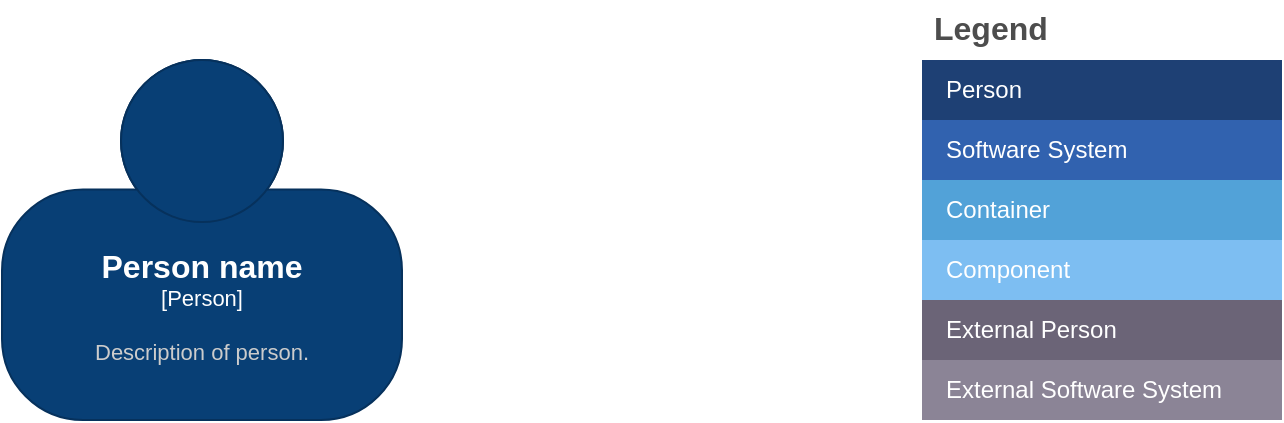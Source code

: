<mxfile version="22.0.4" type="github">
  <diagram name="Página-1" id="GgNMkUaxckjUXU5M4LVx">
    <mxGraphModel dx="2074" dy="758" grid="1" gridSize="10" guides="1" tooltips="1" connect="1" arrows="1" fold="1" page="1" pageScale="1" pageWidth="827" pageHeight="1169" math="0" shadow="0">
      <root>
        <mxCell id="0" />
        <mxCell id="1" parent="0" />
        <object placeholders="1" c4Name="Person name" c4Type="Person" c4Description="Description of person." label="&lt;font style=&quot;font-size: 16px&quot;&gt;&lt;b&gt;%c4Name%&lt;/b&gt;&lt;/font&gt;&lt;div&gt;[%c4Type%]&lt;/div&gt;&lt;br&gt;&lt;div&gt;&lt;font style=&quot;font-size: 11px&quot;&gt;&lt;font color=&quot;#cccccc&quot;&gt;%c4Description%&lt;/font&gt;&lt;/div&gt;" id="wKoMKEHnTIpEfY3z--LW-1">
          <mxCell style="html=1;fontSize=11;dashed=0;whiteSpace=wrap;fillColor=#083F75;strokeColor=#06315C;fontColor=#ffffff;shape=mxgraph.c4.person2;align=center;metaEdit=1;points=[[0.5,0,0],[1,0.5,0],[1,0.75,0],[0.75,1,0],[0.5,1,0],[0.25,1,0],[0,0.75,0],[0,0.5,0]];resizable=0;" vertex="1" parent="1">
            <mxGeometry x="150" y="60" width="200" height="180" as="geometry" />
          </mxCell>
        </object>
        <mxCell id="wKoMKEHnTIpEfY3z--LW-2" value="Legend" style="shape=table;startSize=30;container=1;collapsible=0;childLayout=tableLayout;fontSize=16;align=left;verticalAlign=top;fillColor=none;strokeColor=none;fontColor=#4D4D4D;fontStyle=1;spacingLeft=6;spacing=0;resizable=0;" vertex="1" parent="1">
          <mxGeometry x="610" y="30" width="180" height="210" as="geometry" />
        </mxCell>
        <mxCell id="wKoMKEHnTIpEfY3z--LW-3" value="" style="shape=tableRow;horizontal=0;startSize=0;swimlaneHead=0;swimlaneBody=0;strokeColor=inherit;top=0;left=0;bottom=0;right=0;collapsible=0;dropTarget=0;fillColor=none;points=[[0,0.5],[1,0.5]];portConstraint=eastwest;fontSize=12;" vertex="1" parent="wKoMKEHnTIpEfY3z--LW-2">
          <mxGeometry y="30" width="180" height="30" as="geometry" />
        </mxCell>
        <mxCell id="wKoMKEHnTIpEfY3z--LW-4" value="Person" style="shape=partialRectangle;html=1;whiteSpace=wrap;connectable=0;strokeColor=inherit;overflow=hidden;fillColor=#1E4074;top=0;left=0;bottom=0;right=0;pointerEvents=1;fontSize=12;align=left;fontColor=#FFFFFF;gradientColor=none;spacingLeft=10;spacingRight=4;" vertex="1" parent="wKoMKEHnTIpEfY3z--LW-3">
          <mxGeometry width="180" height="30" as="geometry">
            <mxRectangle width="180" height="30" as="alternateBounds" />
          </mxGeometry>
        </mxCell>
        <mxCell id="wKoMKEHnTIpEfY3z--LW-5" value="" style="shape=tableRow;horizontal=0;startSize=0;swimlaneHead=0;swimlaneBody=0;strokeColor=inherit;top=0;left=0;bottom=0;right=0;collapsible=0;dropTarget=0;fillColor=none;points=[[0,0.5],[1,0.5]];portConstraint=eastwest;fontSize=12;" vertex="1" parent="wKoMKEHnTIpEfY3z--LW-2">
          <mxGeometry y="60" width="180" height="30" as="geometry" />
        </mxCell>
        <mxCell id="wKoMKEHnTIpEfY3z--LW-6" value="Software System" style="shape=partialRectangle;html=1;whiteSpace=wrap;connectable=0;strokeColor=inherit;overflow=hidden;fillColor=#3162AF;top=0;left=0;bottom=0;right=0;pointerEvents=1;fontSize=12;align=left;fontColor=#FFFFFF;gradientColor=none;spacingLeft=10;spacingRight=4;" vertex="1" parent="wKoMKEHnTIpEfY3z--LW-5">
          <mxGeometry width="180" height="30" as="geometry">
            <mxRectangle width="180" height="30" as="alternateBounds" />
          </mxGeometry>
        </mxCell>
        <mxCell id="wKoMKEHnTIpEfY3z--LW-7" value="" style="shape=tableRow;horizontal=0;startSize=0;swimlaneHead=0;swimlaneBody=0;strokeColor=inherit;top=0;left=0;bottom=0;right=0;collapsible=0;dropTarget=0;fillColor=none;points=[[0,0.5],[1,0.5]];portConstraint=eastwest;fontSize=12;" vertex="1" parent="wKoMKEHnTIpEfY3z--LW-2">
          <mxGeometry y="90" width="180" height="30" as="geometry" />
        </mxCell>
        <mxCell id="wKoMKEHnTIpEfY3z--LW-8" value="Container" style="shape=partialRectangle;html=1;whiteSpace=wrap;connectable=0;strokeColor=inherit;overflow=hidden;fillColor=#52a2d8;top=0;left=0;bottom=0;right=0;pointerEvents=1;fontSize=12;align=left;fontColor=#FFFFFF;gradientColor=none;spacingLeft=10;spacingRight=4;" vertex="1" parent="wKoMKEHnTIpEfY3z--LW-7">
          <mxGeometry width="180" height="30" as="geometry">
            <mxRectangle width="180" height="30" as="alternateBounds" />
          </mxGeometry>
        </mxCell>
        <mxCell id="wKoMKEHnTIpEfY3z--LW-9" value="" style="shape=tableRow;horizontal=0;startSize=0;swimlaneHead=0;swimlaneBody=0;strokeColor=inherit;top=0;left=0;bottom=0;right=0;collapsible=0;dropTarget=0;fillColor=none;points=[[0,0.5],[1,0.5]];portConstraint=eastwest;fontSize=12;" vertex="1" parent="wKoMKEHnTIpEfY3z--LW-2">
          <mxGeometry y="120" width="180" height="30" as="geometry" />
        </mxCell>
        <mxCell id="wKoMKEHnTIpEfY3z--LW-10" value="Component" style="shape=partialRectangle;html=1;whiteSpace=wrap;connectable=0;strokeColor=inherit;overflow=hidden;fillColor=#7dbef2;top=0;left=0;bottom=0;right=0;pointerEvents=1;fontSize=12;align=left;fontColor=#FFFFFF;gradientColor=none;spacingLeft=10;spacingRight=4;" vertex="1" parent="wKoMKEHnTIpEfY3z--LW-9">
          <mxGeometry width="180" height="30" as="geometry">
            <mxRectangle width="180" height="30" as="alternateBounds" />
          </mxGeometry>
        </mxCell>
        <mxCell id="wKoMKEHnTIpEfY3z--LW-11" value="" style="shape=tableRow;horizontal=0;startSize=0;swimlaneHead=0;swimlaneBody=0;strokeColor=inherit;top=0;left=0;bottom=0;right=0;collapsible=0;dropTarget=0;fillColor=none;points=[[0,0.5],[1,0.5]];portConstraint=eastwest;fontSize=12;" vertex="1" parent="wKoMKEHnTIpEfY3z--LW-2">
          <mxGeometry y="150" width="180" height="30" as="geometry" />
        </mxCell>
        <mxCell id="wKoMKEHnTIpEfY3z--LW-12" value="External Person" style="shape=partialRectangle;html=1;whiteSpace=wrap;connectable=0;strokeColor=inherit;overflow=hidden;fillColor=#6b6477;top=0;left=0;bottom=0;right=0;pointerEvents=1;fontSize=12;align=left;fontColor=#FFFFFF;gradientColor=none;spacingLeft=10;spacingRight=4;" vertex="1" parent="wKoMKEHnTIpEfY3z--LW-11">
          <mxGeometry width="180" height="30" as="geometry">
            <mxRectangle width="180" height="30" as="alternateBounds" />
          </mxGeometry>
        </mxCell>
        <mxCell id="wKoMKEHnTIpEfY3z--LW-13" value="" style="shape=tableRow;horizontal=0;startSize=0;swimlaneHead=0;swimlaneBody=0;strokeColor=inherit;top=0;left=0;bottom=0;right=0;collapsible=0;dropTarget=0;fillColor=none;points=[[0,0.5],[1,0.5]];portConstraint=eastwest;fontSize=12;" vertex="1" parent="wKoMKEHnTIpEfY3z--LW-2">
          <mxGeometry y="180" width="180" height="30" as="geometry" />
        </mxCell>
        <mxCell id="wKoMKEHnTIpEfY3z--LW-14" value="External Software System" style="shape=partialRectangle;html=1;whiteSpace=wrap;connectable=0;strokeColor=inherit;overflow=hidden;fillColor=#8b8496;top=0;left=0;bottom=0;right=0;pointerEvents=1;fontSize=12;align=left;fontColor=#FFFFFF;gradientColor=none;spacingLeft=10;spacingRight=4;" vertex="1" parent="wKoMKEHnTIpEfY3z--LW-13">
          <mxGeometry width="180" height="30" as="geometry">
            <mxRectangle width="180" height="30" as="alternateBounds" />
          </mxGeometry>
        </mxCell>
      </root>
    </mxGraphModel>
  </diagram>
</mxfile>
